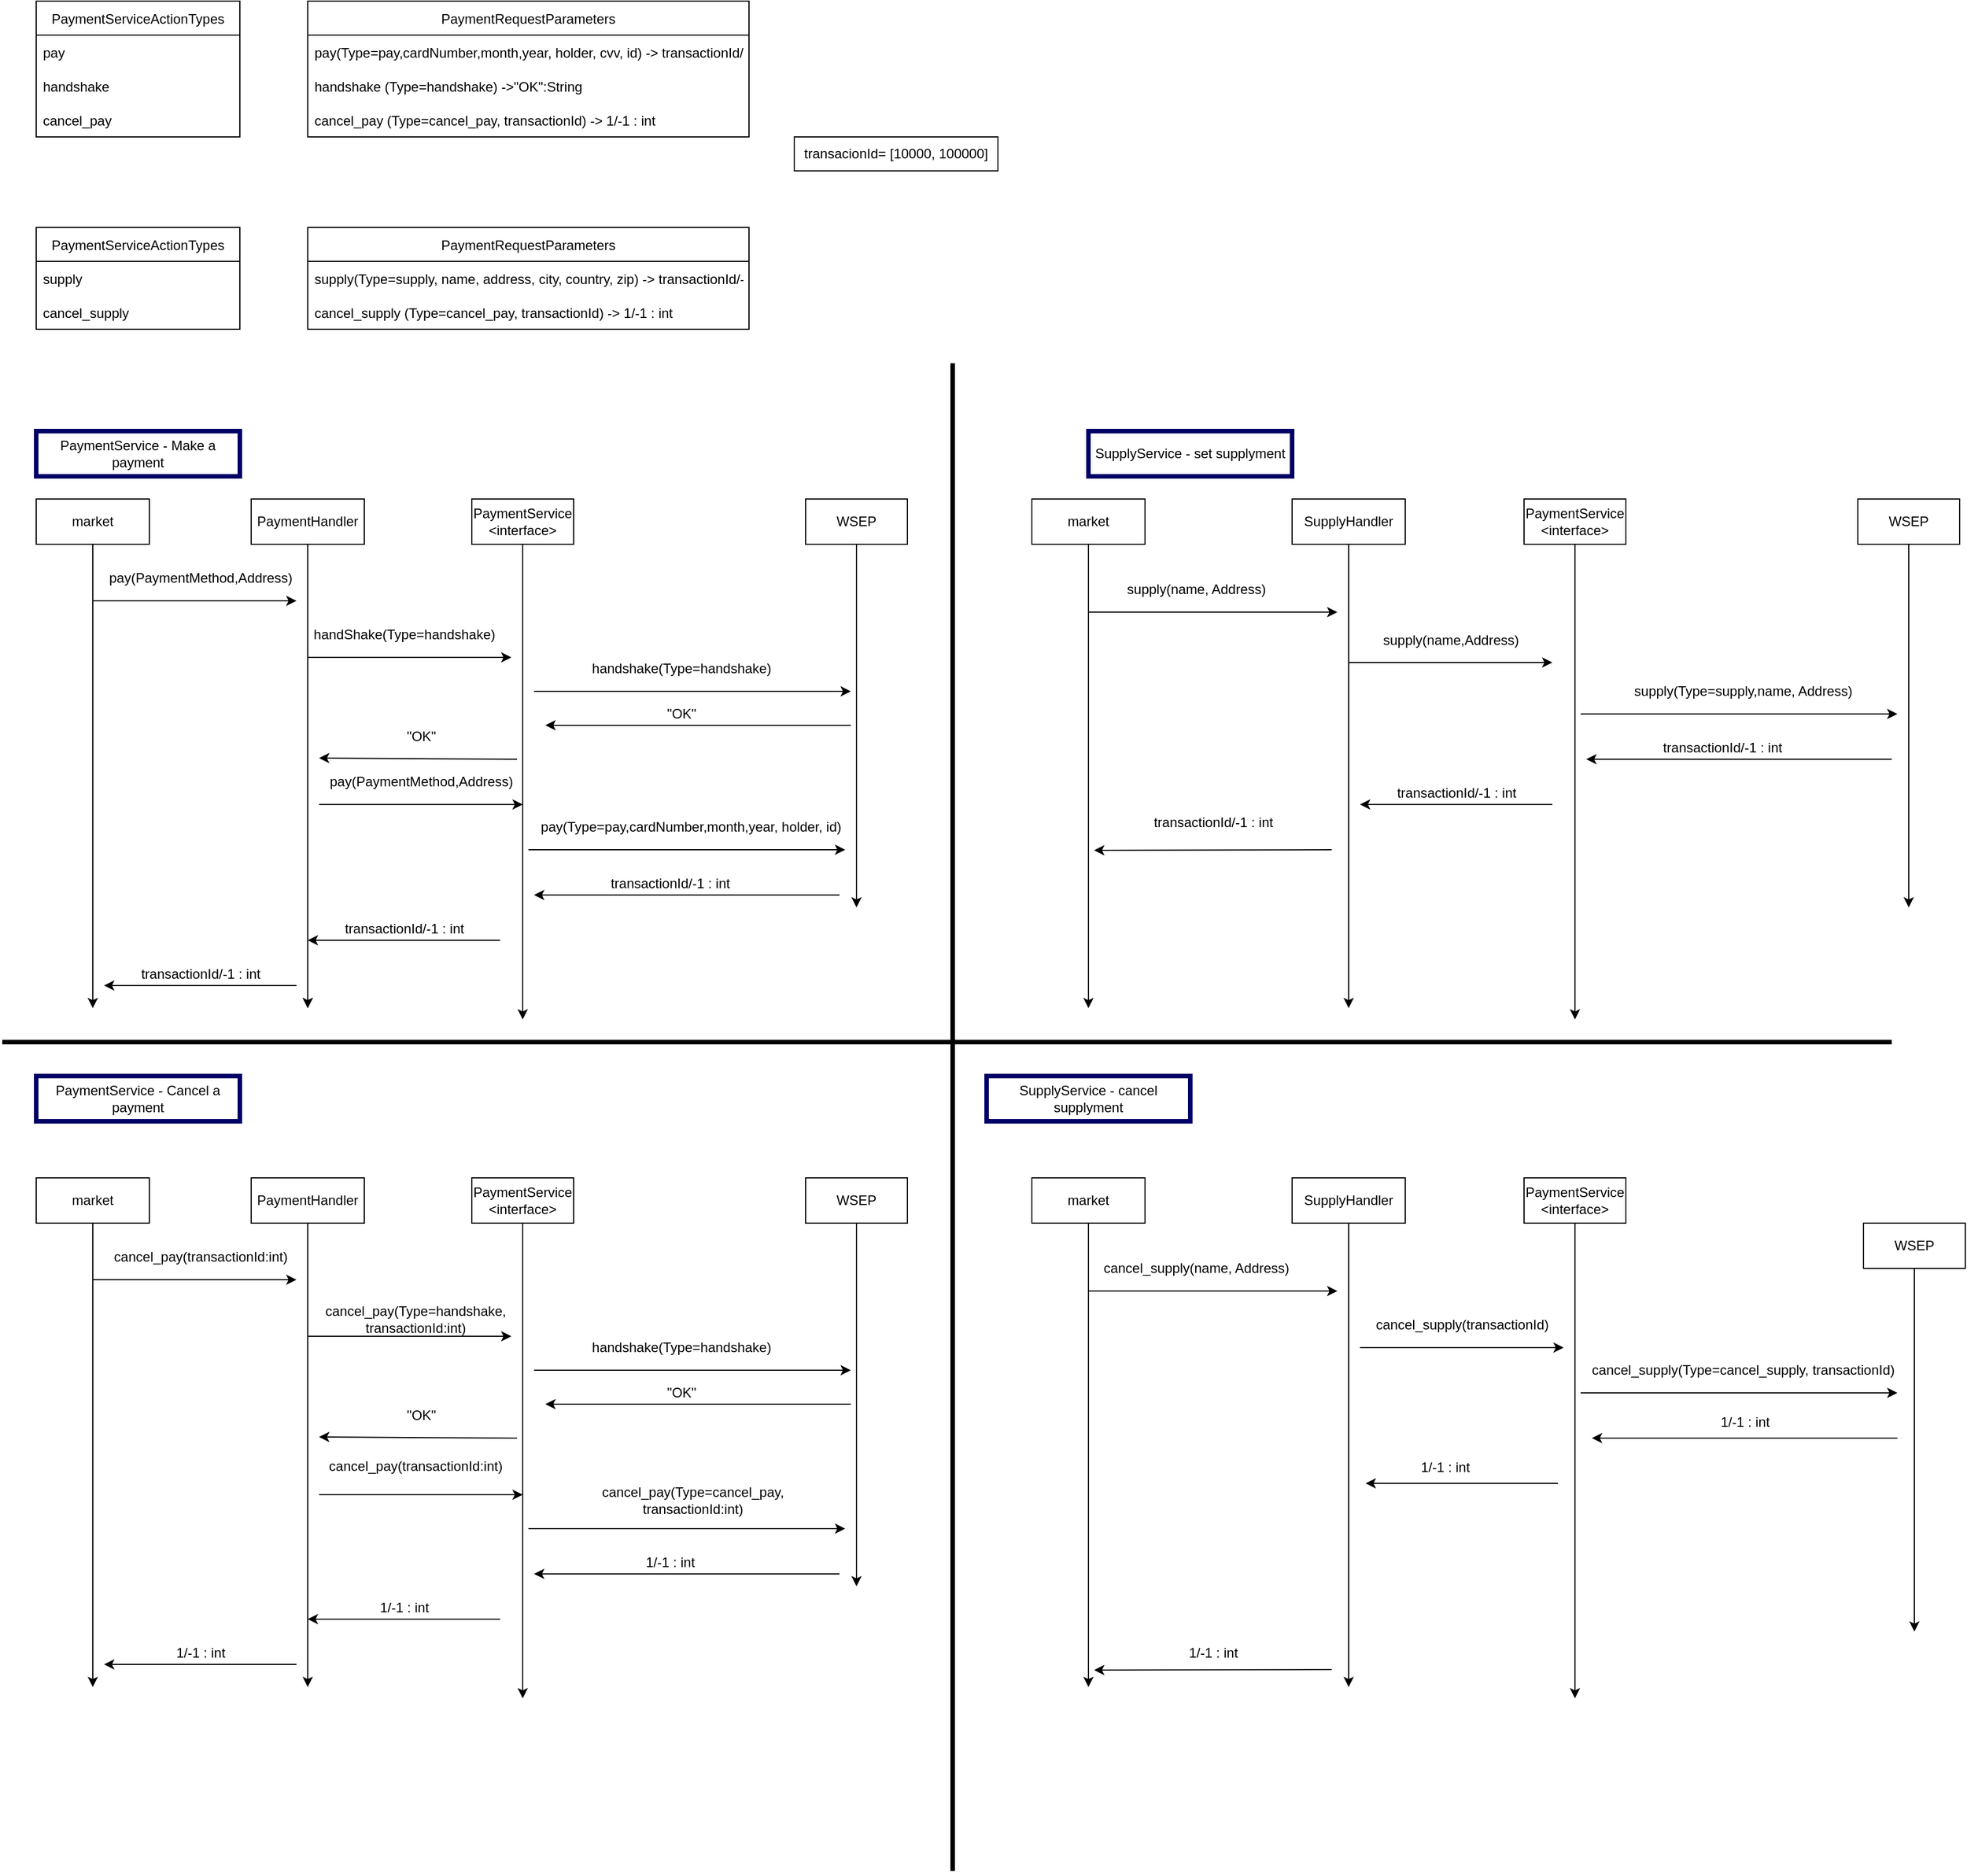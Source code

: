 <mxfile version="18.0.6" type="device"><diagram id="kfz9fadksJioHj346MSB" name="Page-1"><mxGraphModel dx="1422" dy="865" grid="1" gridSize="10" guides="1" tooltips="1" connect="1" arrows="1" fold="1" page="1" pageScale="1" pageWidth="850" pageHeight="1100" math="0" shadow="0"><root><mxCell id="0"/><mxCell id="1" parent="0"/><mxCell id="AlQ6FXvj1o58pIgt2F8B-1" value="PaymentServiceActionTypes" style="swimlane;fontStyle=0;childLayout=stackLayout;horizontal=1;startSize=30;horizontalStack=0;resizeParent=1;resizeParentMax=0;resizeLast=0;collapsible=1;marginBottom=0;" parent="1" vertex="1"><mxGeometry x="40" y="40" width="180" height="120" as="geometry"/></mxCell><mxCell id="AlQ6FXvj1o58pIgt2F8B-2" value="pay" style="text;strokeColor=none;fillColor=none;align=left;verticalAlign=middle;spacingLeft=4;spacingRight=4;overflow=hidden;points=[[0,0.5],[1,0.5]];portConstraint=eastwest;rotatable=0;" parent="AlQ6FXvj1o58pIgt2F8B-1" vertex="1"><mxGeometry y="30" width="180" height="30" as="geometry"/></mxCell><mxCell id="AlQ6FXvj1o58pIgt2F8B-3" value="handshake" style="text;strokeColor=none;fillColor=none;align=left;verticalAlign=middle;spacingLeft=4;spacingRight=4;overflow=hidden;points=[[0,0.5],[1,0.5]];portConstraint=eastwest;rotatable=0;" parent="AlQ6FXvj1o58pIgt2F8B-1" vertex="1"><mxGeometry y="60" width="180" height="30" as="geometry"/></mxCell><mxCell id="AlQ6FXvj1o58pIgt2F8B-4" value="cancel_pay" style="text;strokeColor=none;fillColor=none;align=left;verticalAlign=middle;spacingLeft=4;spacingRight=4;overflow=hidden;points=[[0,0.5],[1,0.5]];portConstraint=eastwest;rotatable=0;" parent="AlQ6FXvj1o58pIgt2F8B-1" vertex="1"><mxGeometry y="90" width="180" height="30" as="geometry"/></mxCell><mxCell id="AlQ6FXvj1o58pIgt2F8B-7" value="PaymentServiceActionTypes" style="swimlane;fontStyle=0;childLayout=stackLayout;horizontal=1;startSize=30;horizontalStack=0;resizeParent=1;resizeParentMax=0;resizeLast=0;collapsible=1;marginBottom=0;" parent="1" vertex="1"><mxGeometry x="40" y="240" width="180" height="90" as="geometry"/></mxCell><mxCell id="AlQ6FXvj1o58pIgt2F8B-8" value="supply" style="text;strokeColor=none;fillColor=none;align=left;verticalAlign=middle;spacingLeft=4;spacingRight=4;overflow=hidden;points=[[0,0.5],[1,0.5]];portConstraint=eastwest;rotatable=0;" parent="AlQ6FXvj1o58pIgt2F8B-7" vertex="1"><mxGeometry y="30" width="180" height="30" as="geometry"/></mxCell><mxCell id="AlQ6FXvj1o58pIgt2F8B-9" value="cancel_supply" style="text;strokeColor=none;fillColor=none;align=left;verticalAlign=middle;spacingLeft=4;spacingRight=4;overflow=hidden;points=[[0,0.5],[1,0.5]];portConstraint=eastwest;rotatable=0;" parent="AlQ6FXvj1o58pIgt2F8B-7" vertex="1"><mxGeometry y="60" width="180" height="30" as="geometry"/></mxCell><mxCell id="AlQ6FXvj1o58pIgt2F8B-11" value="PaymentRequestParameters" style="swimlane;fontStyle=0;childLayout=stackLayout;horizontal=1;startSize=30;horizontalStack=0;resizeParent=1;resizeParentMax=0;resizeLast=0;collapsible=1;marginBottom=0;" parent="1" vertex="1"><mxGeometry x="280" y="40" width="390" height="120" as="geometry"/></mxCell><mxCell id="AlQ6FXvj1o58pIgt2F8B-12" value="pay(Type=pay,cardNumber,month,year, holder, cvv, id) -&gt; transactionId/-1:int" style="text;strokeColor=none;fillColor=none;align=left;verticalAlign=middle;spacingLeft=4;spacingRight=4;overflow=hidden;points=[[0,0.5],[1,0.5]];portConstraint=eastwest;rotatable=0;" parent="AlQ6FXvj1o58pIgt2F8B-11" vertex="1"><mxGeometry y="30" width="390" height="30" as="geometry"/></mxCell><mxCell id="AlQ6FXvj1o58pIgt2F8B-13" value="handshake (Type=handshake) -&gt;&quot;OK&quot;:String" style="text;strokeColor=none;fillColor=none;align=left;verticalAlign=middle;spacingLeft=4;spacingRight=4;overflow=hidden;points=[[0,0.5],[1,0.5]];portConstraint=eastwest;rotatable=0;" parent="AlQ6FXvj1o58pIgt2F8B-11" vertex="1"><mxGeometry y="60" width="390" height="30" as="geometry"/></mxCell><mxCell id="AlQ6FXvj1o58pIgt2F8B-14" value="cancel_pay (Type=cancel_pay, transactionId) -&gt; 1/-1 : int" style="text;strokeColor=none;fillColor=none;align=left;verticalAlign=middle;spacingLeft=4;spacingRight=4;overflow=hidden;points=[[0,0.5],[1,0.5]];portConstraint=eastwest;rotatable=0;" parent="AlQ6FXvj1o58pIgt2F8B-11" vertex="1"><mxGeometry y="90" width="390" height="30" as="geometry"/></mxCell><mxCell id="AlQ6FXvj1o58pIgt2F8B-15" value="PaymentRequestParameters" style="swimlane;fontStyle=0;childLayout=stackLayout;horizontal=1;startSize=30;horizontalStack=0;resizeParent=1;resizeParentMax=0;resizeLast=0;collapsible=1;marginBottom=0;" parent="1" vertex="1"><mxGeometry x="280" y="240" width="390" height="90" as="geometry"/></mxCell><mxCell id="AlQ6FXvj1o58pIgt2F8B-16" value="supply(Type=supply, name, address, city, country, zip) -&gt; transactionId/-1:int" style="text;strokeColor=none;fillColor=none;align=left;verticalAlign=middle;spacingLeft=4;spacingRight=4;overflow=hidden;points=[[0,0.5],[1,0.5]];portConstraint=eastwest;rotatable=0;" parent="AlQ6FXvj1o58pIgt2F8B-15" vertex="1"><mxGeometry y="30" width="390" height="30" as="geometry"/></mxCell><mxCell id="AlQ6FXvj1o58pIgt2F8B-18" value="cancel_supply (Type=cancel_pay, transactionId) -&gt; 1/-1 : int" style="text;strokeColor=none;fillColor=none;align=left;verticalAlign=middle;spacingLeft=4;spacingRight=4;overflow=hidden;points=[[0,0.5],[1,0.5]];portConstraint=eastwest;rotatable=0;" parent="AlQ6FXvj1o58pIgt2F8B-15" vertex="1"><mxGeometry y="60" width="390" height="30" as="geometry"/></mxCell><mxCell id="AlQ6FXvj1o58pIgt2F8B-19" value="transacionId= [10000, 100000]" style="rounded=0;whiteSpace=wrap;html=1;" parent="1" vertex="1"><mxGeometry x="710" y="160" width="180" height="30" as="geometry"/></mxCell><mxCell id="AlQ6FXvj1o58pIgt2F8B-20" value="PaymentService - Make a payment" style="text;html=1;strokeColor=#000066;fillColor=none;align=center;verticalAlign=middle;whiteSpace=wrap;rounded=0;strokeWidth=4;" parent="1" vertex="1"><mxGeometry x="40" y="420" width="180" height="40" as="geometry"/></mxCell><mxCell id="AlQ6FXvj1o58pIgt2F8B-26" style="edgeStyle=orthogonalEdgeStyle;rounded=0;orthogonalLoop=1;jettySize=auto;html=1;exitX=0.5;exitY=1;exitDx=0;exitDy=0;" parent="1" source="AlQ6FXvj1o58pIgt2F8B-21" edge="1"><mxGeometry relative="1" as="geometry"><mxPoint x="90" y="930" as="targetPoint"/></mxGeometry></mxCell><mxCell id="AlQ6FXvj1o58pIgt2F8B-21" value="market" style="rounded=0;whiteSpace=wrap;html=1;" parent="1" vertex="1"><mxGeometry x="40" y="480" width="100" height="40" as="geometry"/></mxCell><mxCell id="AlQ6FXvj1o58pIgt2F8B-25" style="edgeStyle=orthogonalEdgeStyle;rounded=0;orthogonalLoop=1;jettySize=auto;html=1;" parent="1" source="AlQ6FXvj1o58pIgt2F8B-24" edge="1"><mxGeometry relative="1" as="geometry"><mxPoint x="280" y="930" as="targetPoint"/></mxGeometry></mxCell><mxCell id="AlQ6FXvj1o58pIgt2F8B-24" value="PaymentHandler" style="rounded=0;whiteSpace=wrap;html=1;" parent="1" vertex="1"><mxGeometry x="230" y="480" width="100" height="40" as="geometry"/></mxCell><mxCell id="AlQ6FXvj1o58pIgt2F8B-27" style="edgeStyle=orthogonalEdgeStyle;rounded=0;orthogonalLoop=1;jettySize=auto;html=1;" parent="1" source="AlQ6FXvj1o58pIgt2F8B-28" edge="1"><mxGeometry relative="1" as="geometry"><mxPoint x="470" y="940" as="targetPoint"/></mxGeometry></mxCell><mxCell id="AlQ6FXvj1o58pIgt2F8B-28" value="PaymentService&lt;br&gt;&amp;lt;interface&amp;gt;" style="rounded=0;whiteSpace=wrap;html=1;" parent="1" vertex="1"><mxGeometry x="425" y="480" width="90" height="40" as="geometry"/></mxCell><mxCell id="AlQ6FXvj1o58pIgt2F8B-29" value="" style="endArrow=classic;html=1;rounded=0;" parent="1" edge="1"><mxGeometry width="50" height="50" relative="1" as="geometry"><mxPoint x="90" y="570" as="sourcePoint"/><mxPoint x="270" y="570" as="targetPoint"/></mxGeometry></mxCell><mxCell id="AlQ6FXvj1o58pIgt2F8B-30" value="pay(PaymentMethod,Address)" style="text;html=1;align=center;verticalAlign=middle;resizable=0;points=[];autosize=1;strokeColor=none;fillColor=none;" parent="1" vertex="1"><mxGeometry x="95" y="540" width="180" height="20" as="geometry"/></mxCell><mxCell id="AlQ6FXvj1o58pIgt2F8B-32" value="" style="endArrow=classic;html=1;rounded=0;" parent="1" edge="1"><mxGeometry width="50" height="50" relative="1" as="geometry"><mxPoint x="290" y="750" as="sourcePoint"/><mxPoint x="470" y="750" as="targetPoint"/></mxGeometry></mxCell><mxCell id="AlQ6FXvj1o58pIgt2F8B-34" value="" style="endArrow=classic;html=1;rounded=0;" parent="1" edge="1"><mxGeometry width="50" height="50" relative="1" as="geometry"><mxPoint x="475" y="790" as="sourcePoint"/><mxPoint x="755" y="790" as="targetPoint"/></mxGeometry></mxCell><mxCell id="AlQ6FXvj1o58pIgt2F8B-35" value="&lt;span style=&quot;text-align: left;&quot;&gt;pay(Type=pay,cardNumber,month,year, holder, id)&amp;nbsp;&lt;/span&gt;" style="text;html=1;align=center;verticalAlign=middle;resizable=0;points=[];autosize=1;strokeColor=none;fillColor=none;" parent="1" vertex="1"><mxGeometry x="480" y="760" width="280" height="20" as="geometry"/></mxCell><mxCell id="AlQ6FXvj1o58pIgt2F8B-36" style="edgeStyle=orthogonalEdgeStyle;rounded=0;orthogonalLoop=1;jettySize=auto;html=1;" parent="1" source="AlQ6FXvj1o58pIgt2F8B-37" edge="1"><mxGeometry relative="1" as="geometry"><mxPoint x="765" y="841" as="targetPoint"/></mxGeometry></mxCell><mxCell id="AlQ6FXvj1o58pIgt2F8B-37" value="WSEP" style="rounded=0;whiteSpace=wrap;html=1;" parent="1" vertex="1"><mxGeometry x="720" y="480" width="90" height="40" as="geometry"/></mxCell><mxCell id="AlQ6FXvj1o58pIgt2F8B-38" value="" style="endArrow=classic;html=1;rounded=0;" parent="1" edge="1"><mxGeometry width="50" height="50" relative="1" as="geometry"><mxPoint x="280" y="620" as="sourcePoint"/><mxPoint x="460" y="620" as="targetPoint"/></mxGeometry></mxCell><mxCell id="AlQ6FXvj1o58pIgt2F8B-39" value="handShake(Type=handshake)" style="text;html=1;align=center;verticalAlign=middle;resizable=0;points=[];autosize=1;strokeColor=none;fillColor=none;" parent="1" vertex="1"><mxGeometry x="275" y="590" width="180" height="20" as="geometry"/></mxCell><mxCell id="AlQ6FXvj1o58pIgt2F8B-40" value="" style="endArrow=classic;html=1;rounded=0;" parent="1" edge="1"><mxGeometry width="50" height="50" relative="1" as="geometry"><mxPoint x="480" y="650" as="sourcePoint"/><mxPoint x="760" y="650" as="targetPoint"/></mxGeometry></mxCell><mxCell id="AlQ6FXvj1o58pIgt2F8B-41" value="&lt;span style=&quot;text-align: left;&quot;&gt;handshake(Type=handshake)&lt;/span&gt;" style="text;html=1;align=center;verticalAlign=middle;resizable=0;points=[];autosize=1;strokeColor=none;fillColor=none;" parent="1" vertex="1"><mxGeometry x="525" y="620" width="170" height="20" as="geometry"/></mxCell><mxCell id="AlQ6FXvj1o58pIgt2F8B-42" value="" style="endArrow=classic;html=1;rounded=0;" parent="1" edge="1"><mxGeometry width="50" height="50" relative="1" as="geometry"><mxPoint x="760" y="680" as="sourcePoint"/><mxPoint x="490" y="680" as="targetPoint"/></mxGeometry></mxCell><mxCell id="AlQ6FXvj1o58pIgt2F8B-43" value="&quot;OK&quot;" style="text;html=1;align=center;verticalAlign=middle;resizable=0;points=[];autosize=1;strokeColor=none;fillColor=none;" parent="1" vertex="1"><mxGeometry x="590" y="660" width="40" height="20" as="geometry"/></mxCell><mxCell id="AlQ6FXvj1o58pIgt2F8B-44" value="" style="endArrow=classic;html=1;rounded=0;" parent="1" edge="1"><mxGeometry width="50" height="50" relative="1" as="geometry"><mxPoint x="465" y="710" as="sourcePoint"/><mxPoint x="290" y="709" as="targetPoint"/></mxGeometry></mxCell><mxCell id="AlQ6FXvj1o58pIgt2F8B-45" value="&quot;OK&quot;" style="text;html=1;align=center;verticalAlign=middle;resizable=0;points=[];autosize=1;strokeColor=none;fillColor=none;" parent="1" vertex="1"><mxGeometry x="360" y="680" width="40" height="20" as="geometry"/></mxCell><mxCell id="AlQ6FXvj1o58pIgt2F8B-46" value="" style="endArrow=classic;html=1;rounded=0;" parent="1" edge="1"><mxGeometry width="50" height="50" relative="1" as="geometry"><mxPoint x="750" y="830" as="sourcePoint"/><mxPoint x="480" y="830" as="targetPoint"/></mxGeometry></mxCell><mxCell id="AlQ6FXvj1o58pIgt2F8B-47" value="transactionId/-1 : int" style="text;html=1;align=center;verticalAlign=middle;resizable=0;points=[];autosize=1;strokeColor=none;fillColor=none;" parent="1" vertex="1"><mxGeometry x="540" y="810" width="120" height="20" as="geometry"/></mxCell><mxCell id="AlQ6FXvj1o58pIgt2F8B-48" value="" style="endArrow=classic;html=1;rounded=0;" parent="1" edge="1"><mxGeometry width="50" height="50" relative="1" as="geometry"><mxPoint x="450" y="870" as="sourcePoint"/><mxPoint x="280" y="870" as="targetPoint"/></mxGeometry></mxCell><mxCell id="AlQ6FXvj1o58pIgt2F8B-49" value="transactionId/-1 : int" style="text;html=1;align=center;verticalAlign=middle;resizable=0;points=[];autosize=1;strokeColor=none;fillColor=none;" parent="1" vertex="1"><mxGeometry x="305" y="850" width="120" height="20" as="geometry"/></mxCell><mxCell id="AlQ6FXvj1o58pIgt2F8B-50" value="" style="endArrow=classic;html=1;rounded=0;" parent="1" edge="1"><mxGeometry width="50" height="50" relative="1" as="geometry"><mxPoint x="270" y="910" as="sourcePoint"/><mxPoint x="100" y="910" as="targetPoint"/></mxGeometry></mxCell><mxCell id="AlQ6FXvj1o58pIgt2F8B-51" value="transactionId/-1 : int" style="text;html=1;align=center;verticalAlign=middle;resizable=0;points=[];autosize=1;strokeColor=none;fillColor=none;" parent="1" vertex="1"><mxGeometry x="125" y="890" width="120" height="20" as="geometry"/></mxCell><mxCell id="AlQ6FXvj1o58pIgt2F8B-52" value="PaymentService - Cancel a payment" style="text;html=1;strokeColor=#000066;fillColor=none;align=center;verticalAlign=middle;whiteSpace=wrap;rounded=0;strokeWidth=4;" parent="1" vertex="1"><mxGeometry x="40" y="990" width="180" height="40" as="geometry"/></mxCell><mxCell id="AlQ6FXvj1o58pIgt2F8B-81" style="edgeStyle=orthogonalEdgeStyle;rounded=0;orthogonalLoop=1;jettySize=auto;html=1;exitX=0.5;exitY=1;exitDx=0;exitDy=0;" parent="1" source="AlQ6FXvj1o58pIgt2F8B-82" edge="1"><mxGeometry relative="1" as="geometry"><mxPoint x="90" y="1530" as="targetPoint"/></mxGeometry></mxCell><mxCell id="AlQ6FXvj1o58pIgt2F8B-82" value="market" style="rounded=0;whiteSpace=wrap;html=1;" parent="1" vertex="1"><mxGeometry x="40" y="1080" width="100" height="40" as="geometry"/></mxCell><mxCell id="AlQ6FXvj1o58pIgt2F8B-83" style="edgeStyle=orthogonalEdgeStyle;rounded=0;orthogonalLoop=1;jettySize=auto;html=1;" parent="1" source="AlQ6FXvj1o58pIgt2F8B-84" edge="1"><mxGeometry relative="1" as="geometry"><mxPoint x="280" y="1530" as="targetPoint"/></mxGeometry></mxCell><mxCell id="AlQ6FXvj1o58pIgt2F8B-84" value="PaymentHandler" style="rounded=0;whiteSpace=wrap;html=1;" parent="1" vertex="1"><mxGeometry x="230" y="1080" width="100" height="40" as="geometry"/></mxCell><mxCell id="AlQ6FXvj1o58pIgt2F8B-85" style="edgeStyle=orthogonalEdgeStyle;rounded=0;orthogonalLoop=1;jettySize=auto;html=1;" parent="1" source="AlQ6FXvj1o58pIgt2F8B-86" edge="1"><mxGeometry relative="1" as="geometry"><mxPoint x="470" y="1540" as="targetPoint"/></mxGeometry></mxCell><mxCell id="AlQ6FXvj1o58pIgt2F8B-86" value="PaymentService&lt;br&gt;&amp;lt;interface&amp;gt;" style="rounded=0;whiteSpace=wrap;html=1;" parent="1" vertex="1"><mxGeometry x="425" y="1080" width="90" height="40" as="geometry"/></mxCell><mxCell id="AlQ6FXvj1o58pIgt2F8B-87" value="" style="endArrow=classic;html=1;rounded=0;" parent="1" edge="1"><mxGeometry width="50" height="50" relative="1" as="geometry"><mxPoint x="90" y="1170" as="sourcePoint"/><mxPoint x="270" y="1170" as="targetPoint"/></mxGeometry></mxCell><mxCell id="AlQ6FXvj1o58pIgt2F8B-88" value="cancel_pay(transactionId:int)" style="text;html=1;align=center;verticalAlign=middle;resizable=0;points=[];autosize=1;strokeColor=none;fillColor=none;" parent="1" vertex="1"><mxGeometry x="100" y="1140" width="170" height="20" as="geometry"/></mxCell><mxCell id="AlQ6FXvj1o58pIgt2F8B-89" value="" style="endArrow=classic;html=1;rounded=0;" parent="1" edge="1"><mxGeometry width="50" height="50" relative="1" as="geometry"><mxPoint x="290" y="1360" as="sourcePoint"/><mxPoint x="470" y="1360" as="targetPoint"/></mxGeometry></mxCell><mxCell id="AlQ6FXvj1o58pIgt2F8B-90" value="cancel_pay(transactionId:int)" style="text;html=1;align=center;verticalAlign=middle;resizable=0;points=[];autosize=1;strokeColor=none;fillColor=none;" parent="1" vertex="1"><mxGeometry x="290" y="1325" width="170" height="20" as="geometry"/></mxCell><mxCell id="AlQ6FXvj1o58pIgt2F8B-91" value="" style="endArrow=classic;html=1;rounded=0;" parent="1" edge="1"><mxGeometry width="50" height="50" relative="1" as="geometry"><mxPoint x="475" y="1390" as="sourcePoint"/><mxPoint x="755" y="1390" as="targetPoint"/></mxGeometry></mxCell><mxCell id="AlQ6FXvj1o58pIgt2F8B-93" style="edgeStyle=orthogonalEdgeStyle;rounded=0;orthogonalLoop=1;jettySize=auto;html=1;" parent="1" source="AlQ6FXvj1o58pIgt2F8B-94" edge="1"><mxGeometry relative="1" as="geometry"><mxPoint x="765" y="1441" as="targetPoint"/></mxGeometry></mxCell><mxCell id="AlQ6FXvj1o58pIgt2F8B-94" value="WSEP" style="rounded=0;whiteSpace=wrap;html=1;" parent="1" vertex="1"><mxGeometry x="720" y="1080" width="90" height="40" as="geometry"/></mxCell><mxCell id="AlQ6FXvj1o58pIgt2F8B-95" value="" style="endArrow=classic;html=1;rounded=0;" parent="1" edge="1"><mxGeometry width="50" height="50" relative="1" as="geometry"><mxPoint x="280" y="1220" as="sourcePoint"/><mxPoint x="460" y="1220" as="targetPoint"/></mxGeometry></mxCell><mxCell id="AlQ6FXvj1o58pIgt2F8B-97" value="" style="endArrow=classic;html=1;rounded=0;" parent="1" edge="1"><mxGeometry width="50" height="50" relative="1" as="geometry"><mxPoint x="480" y="1250" as="sourcePoint"/><mxPoint x="760" y="1250" as="targetPoint"/></mxGeometry></mxCell><mxCell id="AlQ6FXvj1o58pIgt2F8B-98" value="&lt;span style=&quot;text-align: left;&quot;&gt;handshake(Type=handshake)&lt;/span&gt;" style="text;html=1;align=center;verticalAlign=middle;resizable=0;points=[];autosize=1;strokeColor=none;fillColor=none;" parent="1" vertex="1"><mxGeometry x="525" y="1220" width="170" height="20" as="geometry"/></mxCell><mxCell id="AlQ6FXvj1o58pIgt2F8B-99" value="" style="endArrow=classic;html=1;rounded=0;" parent="1" edge="1"><mxGeometry width="50" height="50" relative="1" as="geometry"><mxPoint x="760" y="1280" as="sourcePoint"/><mxPoint x="490" y="1280" as="targetPoint"/></mxGeometry></mxCell><mxCell id="AlQ6FXvj1o58pIgt2F8B-100" value="&quot;OK&quot;" style="text;html=1;align=center;verticalAlign=middle;resizable=0;points=[];autosize=1;strokeColor=none;fillColor=none;" parent="1" vertex="1"><mxGeometry x="590" y="1260" width="40" height="20" as="geometry"/></mxCell><mxCell id="AlQ6FXvj1o58pIgt2F8B-101" value="" style="endArrow=classic;html=1;rounded=0;" parent="1" edge="1"><mxGeometry width="50" height="50" relative="1" as="geometry"><mxPoint x="465" y="1310" as="sourcePoint"/><mxPoint x="290" y="1309" as="targetPoint"/></mxGeometry></mxCell><mxCell id="AlQ6FXvj1o58pIgt2F8B-102" value="&quot;OK&quot;" style="text;html=1;align=center;verticalAlign=middle;resizable=0;points=[];autosize=1;strokeColor=none;fillColor=none;" parent="1" vertex="1"><mxGeometry x="360" y="1280" width="40" height="20" as="geometry"/></mxCell><mxCell id="AlQ6FXvj1o58pIgt2F8B-103" value="" style="endArrow=classic;html=1;rounded=0;" parent="1" edge="1"><mxGeometry width="50" height="50" relative="1" as="geometry"><mxPoint x="750" y="1430" as="sourcePoint"/><mxPoint x="480" y="1430" as="targetPoint"/></mxGeometry></mxCell><mxCell id="AlQ6FXvj1o58pIgt2F8B-104" value="1/-1 : int" style="text;html=1;align=center;verticalAlign=middle;resizable=0;points=[];autosize=1;strokeColor=none;fillColor=none;" parent="1" vertex="1"><mxGeometry x="570" y="1410" width="60" height="20" as="geometry"/></mxCell><mxCell id="AlQ6FXvj1o58pIgt2F8B-105" value="" style="endArrow=classic;html=1;rounded=0;" parent="1" edge="1"><mxGeometry width="50" height="50" relative="1" as="geometry"><mxPoint x="450" y="1470" as="sourcePoint"/><mxPoint x="280" y="1470" as="targetPoint"/></mxGeometry></mxCell><mxCell id="AlQ6FXvj1o58pIgt2F8B-106" value="1/-1 : int" style="text;html=1;align=center;verticalAlign=middle;resizable=0;points=[];autosize=1;strokeColor=none;fillColor=none;" parent="1" vertex="1"><mxGeometry x="335" y="1450" width="60" height="20" as="geometry"/></mxCell><mxCell id="AlQ6FXvj1o58pIgt2F8B-107" value="" style="endArrow=classic;html=1;rounded=0;" parent="1" edge="1"><mxGeometry width="50" height="50" relative="1" as="geometry"><mxPoint x="270" y="1510" as="sourcePoint"/><mxPoint x="100" y="1510" as="targetPoint"/></mxGeometry></mxCell><mxCell id="AlQ6FXvj1o58pIgt2F8B-108" value="1/-1 : int" style="text;html=1;align=center;verticalAlign=middle;resizable=0;points=[];autosize=1;strokeColor=none;fillColor=none;" parent="1" vertex="1"><mxGeometry x="155" y="1490" width="60" height="20" as="geometry"/></mxCell><mxCell id="AlQ6FXvj1o58pIgt2F8B-110" value="SupplyService - set supplyment" style="text;html=1;strokeColor=#000066;fillColor=none;align=center;verticalAlign=middle;whiteSpace=wrap;rounded=0;strokeWidth=4;" parent="1" vertex="1"><mxGeometry x="970" y="420" width="180" height="40" as="geometry"/></mxCell><mxCell id="AlQ6FXvj1o58pIgt2F8B-111" value="" style="html=1;rounded=0;strokeColor=default;fillColor=#d5e8d4;strokeWidth=4;endArrow=none;endFill=0;" parent="1" edge="1"><mxGeometry width="100" relative="1" as="geometry"><mxPoint x="850" y="360" as="sourcePoint"/><mxPoint x="850" y="1692.667" as="targetPoint"/></mxGeometry></mxCell><mxCell id="AlQ6FXvj1o58pIgt2F8B-114" value="" style="html=1;rounded=0;strokeColor=default;fillColor=#d5e8d4;strokeWidth=4;endArrow=none;endFill=0;" parent="1" edge="1"><mxGeometry width="100" relative="1" as="geometry"><mxPoint x="1680" y="960" as="sourcePoint"/><mxPoint x="10" y="960" as="targetPoint"/></mxGeometry></mxCell><mxCell id="AlQ6FXvj1o58pIgt2F8B-115" value="SupplyService - cancel supplyment" style="text;html=1;strokeColor=#000066;fillColor=none;align=center;verticalAlign=middle;whiteSpace=wrap;rounded=0;strokeWidth=4;" parent="1" vertex="1"><mxGeometry x="880" y="990" width="180" height="40" as="geometry"/></mxCell><mxCell id="AlQ6FXvj1o58pIgt2F8B-116" style="edgeStyle=orthogonalEdgeStyle;rounded=0;orthogonalLoop=1;jettySize=auto;html=1;exitX=0.5;exitY=1;exitDx=0;exitDy=0;" parent="1" source="AlQ6FXvj1o58pIgt2F8B-117" edge="1"><mxGeometry relative="1" as="geometry"><mxPoint x="970" y="930" as="targetPoint"/></mxGeometry></mxCell><mxCell id="AlQ6FXvj1o58pIgt2F8B-117" value="market" style="rounded=0;whiteSpace=wrap;html=1;" parent="1" vertex="1"><mxGeometry x="920" y="480" width="100" height="40" as="geometry"/></mxCell><mxCell id="AlQ6FXvj1o58pIgt2F8B-118" value="" style="endArrow=classic;html=1;rounded=0;" parent="1" edge="1"><mxGeometry width="50" height="50" relative="1" as="geometry"><mxPoint x="970" y="580" as="sourcePoint"/><mxPoint x="1190" y="580" as="targetPoint"/></mxGeometry></mxCell><mxCell id="AlQ6FXvj1o58pIgt2F8B-119" value="supply(name, Address)" style="text;html=1;align=center;verticalAlign=middle;resizable=0;points=[];autosize=1;strokeColor=none;fillColor=none;" parent="1" vertex="1"><mxGeometry x="995" y="550" width="140" height="20" as="geometry"/></mxCell><mxCell id="AlQ6FXvj1o58pIgt2F8B-120" value="pay(PaymentMethod,Address)" style="text;html=1;align=center;verticalAlign=middle;resizable=0;points=[];autosize=1;strokeColor=none;fillColor=none;" parent="1" vertex="1"><mxGeometry x="290" y="720" width="180" height="20" as="geometry"/></mxCell><mxCell id="AlQ6FXvj1o58pIgt2F8B-121" value="cancel_pay(Type=handshake,&lt;br&gt;transactionId:int)" style="text;html=1;align=center;verticalAlign=middle;resizable=0;points=[];autosize=1;strokeColor=none;fillColor=none;" parent="1" vertex="1"><mxGeometry x="285" y="1190" width="180" height="30" as="geometry"/></mxCell><mxCell id="AlQ6FXvj1o58pIgt2F8B-122" value="cancel_pay(Type=cancel_pay,&lt;br&gt;transactionId:int)" style="text;html=1;align=center;verticalAlign=middle;resizable=0;points=[];autosize=1;strokeColor=none;fillColor=none;" parent="1" vertex="1"><mxGeometry x="530" y="1350" width="180" height="30" as="geometry"/></mxCell><mxCell id="AlQ6FXvj1o58pIgt2F8B-123" value="PaymentHandler" style="rounded=0;whiteSpace=wrap;html=1;" parent="1" vertex="1"><mxGeometry x="230" y="480" width="100" height="40" as="geometry"/></mxCell><mxCell id="AlQ6FXvj1o58pIgt2F8B-124" style="edgeStyle=orthogonalEdgeStyle;rounded=0;orthogonalLoop=1;jettySize=auto;html=1;" parent="1" source="AlQ6FXvj1o58pIgt2F8B-123" edge="1"><mxGeometry relative="1" as="geometry"><mxPoint x="280" y="930" as="targetPoint"/></mxGeometry></mxCell><mxCell id="AlQ6FXvj1o58pIgt2F8B-127" value="SupplyHandler" style="rounded=0;whiteSpace=wrap;html=1;" parent="1" vertex="1"><mxGeometry x="1150" y="480" width="100" height="40" as="geometry"/></mxCell><mxCell id="AlQ6FXvj1o58pIgt2F8B-128" style="edgeStyle=orthogonalEdgeStyle;rounded=0;orthogonalLoop=1;jettySize=auto;html=1;" parent="1" source="AlQ6FXvj1o58pIgt2F8B-127" edge="1"><mxGeometry relative="1" as="geometry"><mxPoint x="1200" y="930" as="targetPoint"/></mxGeometry></mxCell><mxCell id="AlQ6FXvj1o58pIgt2F8B-129" style="edgeStyle=orthogonalEdgeStyle;rounded=0;orthogonalLoop=1;jettySize=auto;html=1;" parent="1" source="AlQ6FXvj1o58pIgt2F8B-130" edge="1"><mxGeometry relative="1" as="geometry"><mxPoint x="1400" y="940" as="targetPoint"/></mxGeometry></mxCell><mxCell id="AlQ6FXvj1o58pIgt2F8B-130" value="PaymentService&lt;br&gt;&amp;lt;interface&amp;gt;" style="rounded=0;whiteSpace=wrap;html=1;" parent="1" vertex="1"><mxGeometry x="1355" y="480" width="90" height="40" as="geometry"/></mxCell><mxCell id="AlQ6FXvj1o58pIgt2F8B-131" style="edgeStyle=orthogonalEdgeStyle;rounded=0;orthogonalLoop=1;jettySize=auto;html=1;" parent="1" source="AlQ6FXvj1o58pIgt2F8B-132" edge="1"><mxGeometry relative="1" as="geometry"><mxPoint x="1695" y="841" as="targetPoint"/></mxGeometry></mxCell><mxCell id="AlQ6FXvj1o58pIgt2F8B-132" value="WSEP" style="rounded=0;whiteSpace=wrap;html=1;" parent="1" vertex="1"><mxGeometry x="1650" y="480" width="90" height="40" as="geometry"/></mxCell><mxCell id="AlQ6FXvj1o58pIgt2F8B-138" value="" style="endArrow=classic;html=1;rounded=0;" parent="1" edge="1"><mxGeometry width="50" height="50" relative="1" as="geometry"><mxPoint x="1200" y="624.5" as="sourcePoint"/><mxPoint x="1380" y="624.5" as="targetPoint"/></mxGeometry></mxCell><mxCell id="AlQ6FXvj1o58pIgt2F8B-139" value="" style="endArrow=classic;html=1;rounded=0;" parent="1" edge="1"><mxGeometry width="50" height="50" relative="1" as="geometry"><mxPoint x="1405" y="670" as="sourcePoint"/><mxPoint x="1685" y="670" as="targetPoint"/></mxGeometry></mxCell><mxCell id="AlQ6FXvj1o58pIgt2F8B-140" value="&lt;span style=&quot;text-align: left;&quot;&gt;supply(Type=supply,name, Address)&amp;nbsp;&lt;/span&gt;" style="text;html=1;align=center;verticalAlign=middle;resizable=0;points=[];autosize=1;strokeColor=none;fillColor=none;" parent="1" vertex="1"><mxGeometry x="1445" y="640" width="210" height="20" as="geometry"/></mxCell><mxCell id="AlQ6FXvj1o58pIgt2F8B-141" value="" style="endArrow=classic;html=1;rounded=0;" parent="1" edge="1"><mxGeometry width="50" height="50" relative="1" as="geometry"><mxPoint x="1680" y="710" as="sourcePoint"/><mxPoint x="1410" y="710" as="targetPoint"/></mxGeometry></mxCell><mxCell id="AlQ6FXvj1o58pIgt2F8B-142" value="transactionId/-1 : int" style="text;html=1;align=center;verticalAlign=middle;resizable=0;points=[];autosize=1;strokeColor=none;fillColor=none;" parent="1" vertex="1"><mxGeometry x="1470" y="690" width="120" height="20" as="geometry"/></mxCell><mxCell id="AlQ6FXvj1o58pIgt2F8B-143" value="" style="endArrow=classic;html=1;rounded=0;" parent="1" edge="1"><mxGeometry width="50" height="50" relative="1" as="geometry"><mxPoint x="1380" y="750" as="sourcePoint"/><mxPoint x="1210" y="750" as="targetPoint"/></mxGeometry></mxCell><mxCell id="AlQ6FXvj1o58pIgt2F8B-144" value="transactionId/-1 : int" style="text;html=1;align=center;verticalAlign=middle;resizable=0;points=[];autosize=1;strokeColor=none;fillColor=none;" parent="1" vertex="1"><mxGeometry x="1235" y="730" width="120" height="20" as="geometry"/></mxCell><mxCell id="AlQ6FXvj1o58pIgt2F8B-145" value="" style="endArrow=classic;html=1;rounded=0;" parent="1" edge="1"><mxGeometry width="50" height="50" relative="1" as="geometry"><mxPoint x="1185" y="790" as="sourcePoint"/><mxPoint x="975" y="790.5" as="targetPoint"/></mxGeometry></mxCell><mxCell id="AlQ6FXvj1o58pIgt2F8B-146" value="transactionId/-1 : int" style="text;html=1;align=center;verticalAlign=middle;resizable=0;points=[];autosize=1;strokeColor=none;fillColor=none;" parent="1" vertex="1"><mxGeometry x="1020" y="755.5" width="120" height="20" as="geometry"/></mxCell><mxCell id="AlQ6FXvj1o58pIgt2F8B-147" value="supply(name,Address)" style="text;html=1;align=center;verticalAlign=middle;resizable=0;points=[];autosize=1;strokeColor=none;fillColor=none;" parent="1" vertex="1"><mxGeometry x="1220" y="594.5" width="140" height="20" as="geometry"/></mxCell><mxCell id="AlQ6FXvj1o58pIgt2F8B-148" style="edgeStyle=orthogonalEdgeStyle;rounded=0;orthogonalLoop=1;jettySize=auto;html=1;exitX=0.5;exitY=1;exitDx=0;exitDy=0;" parent="1" source="AlQ6FXvj1o58pIgt2F8B-149" edge="1"><mxGeometry relative="1" as="geometry"><mxPoint x="970" y="1530" as="targetPoint"/></mxGeometry></mxCell><mxCell id="AlQ6FXvj1o58pIgt2F8B-149" value="market" style="rounded=0;whiteSpace=wrap;html=1;" parent="1" vertex="1"><mxGeometry x="920" y="1080" width="100" height="40" as="geometry"/></mxCell><mxCell id="AlQ6FXvj1o58pIgt2F8B-150" value="" style="endArrow=classic;html=1;rounded=0;" parent="1" edge="1"><mxGeometry width="50" height="50" relative="1" as="geometry"><mxPoint x="970" y="1180" as="sourcePoint"/><mxPoint x="1190" y="1180" as="targetPoint"/></mxGeometry></mxCell><mxCell id="AlQ6FXvj1o58pIgt2F8B-151" value="cancel_supply(name, Address)" style="text;html=1;align=center;verticalAlign=middle;resizable=0;points=[];autosize=1;strokeColor=none;fillColor=none;" parent="1" vertex="1"><mxGeometry x="975" y="1150" width="180" height="20" as="geometry"/></mxCell><mxCell id="AlQ6FXvj1o58pIgt2F8B-154" value="SupplyHandler" style="rounded=0;whiteSpace=wrap;html=1;" parent="1" vertex="1"><mxGeometry x="1150" y="1080" width="100" height="40" as="geometry"/></mxCell><mxCell id="AlQ6FXvj1o58pIgt2F8B-155" style="edgeStyle=orthogonalEdgeStyle;rounded=0;orthogonalLoop=1;jettySize=auto;html=1;" parent="1" source="AlQ6FXvj1o58pIgt2F8B-154" edge="1"><mxGeometry relative="1" as="geometry"><mxPoint x="1200" y="1530" as="targetPoint"/></mxGeometry></mxCell><mxCell id="AlQ6FXvj1o58pIgt2F8B-156" style="edgeStyle=orthogonalEdgeStyle;rounded=0;orthogonalLoop=1;jettySize=auto;html=1;" parent="1" source="AlQ6FXvj1o58pIgt2F8B-157" edge="1"><mxGeometry relative="1" as="geometry"><mxPoint x="1400" y="1540" as="targetPoint"/></mxGeometry></mxCell><mxCell id="AlQ6FXvj1o58pIgt2F8B-157" value="PaymentService&lt;br&gt;&amp;lt;interface&amp;gt;" style="rounded=0;whiteSpace=wrap;html=1;" parent="1" vertex="1"><mxGeometry x="1355" y="1080" width="90" height="40" as="geometry"/></mxCell><mxCell id="AlQ6FXvj1o58pIgt2F8B-163" value="" style="endArrow=classic;html=1;rounded=0;" parent="1" edge="1"><mxGeometry width="50" height="50" relative="1" as="geometry"><mxPoint x="1210" y="1230" as="sourcePoint"/><mxPoint x="1390" y="1230" as="targetPoint"/></mxGeometry></mxCell><mxCell id="AlQ6FXvj1o58pIgt2F8B-164" value="" style="endArrow=classic;html=1;rounded=0;" parent="1" edge="1"><mxGeometry width="50" height="50" relative="1" as="geometry"><mxPoint x="1405" y="1270" as="sourcePoint"/><mxPoint x="1685" y="1270" as="targetPoint"/></mxGeometry></mxCell><mxCell id="AlQ6FXvj1o58pIgt2F8B-165" value="cancel_supply&lt;span style=&quot;text-align: left;&quot;&gt;(Type=&lt;/span&gt;cancel_supply&lt;span style=&quot;text-align: left;&quot;&gt;, transactionId)&amp;nbsp;&lt;/span&gt;" style="text;html=1;align=center;verticalAlign=middle;resizable=0;points=[];autosize=1;strokeColor=none;fillColor=none;" parent="1" vertex="1"><mxGeometry x="1405" y="1240" width="290" height="20" as="geometry"/></mxCell><mxCell id="AlQ6FXvj1o58pIgt2F8B-166" value="" style="endArrow=classic;html=1;rounded=0;" parent="1" edge="1"><mxGeometry width="50" height="50" relative="1" as="geometry"><mxPoint x="1685" y="1310" as="sourcePoint"/><mxPoint x="1415" y="1310" as="targetPoint"/></mxGeometry></mxCell><mxCell id="AlQ6FXvj1o58pIgt2F8B-168" value="" style="endArrow=classic;html=1;rounded=0;" parent="1" edge="1"><mxGeometry width="50" height="50" relative="1" as="geometry"><mxPoint x="1385" y="1350" as="sourcePoint"/><mxPoint x="1215" y="1350" as="targetPoint"/></mxGeometry></mxCell><mxCell id="AlQ6FXvj1o58pIgt2F8B-170" value="" style="endArrow=classic;html=1;rounded=0;" parent="1" edge="1"><mxGeometry width="50" height="50" relative="1" as="geometry"><mxPoint x="1185" y="1514.5" as="sourcePoint"/><mxPoint x="975" y="1515" as="targetPoint"/></mxGeometry></mxCell><mxCell id="AlQ6FXvj1o58pIgt2F8B-172" value="cancel_supply(&lt;span style=&quot;text-align: left;&quot;&gt;transactionId&lt;/span&gt;)" style="text;html=1;align=center;verticalAlign=middle;resizable=0;points=[];autosize=1;strokeColor=none;fillColor=none;" parent="1" vertex="1"><mxGeometry x="1215" y="1200" width="170" height="20" as="geometry"/></mxCell><mxCell id="AlQ6FXvj1o58pIgt2F8B-173" value="1/-1 : int" style="text;html=1;align=center;verticalAlign=middle;resizable=0;points=[];autosize=1;strokeColor=none;fillColor=none;" parent="1" vertex="1"><mxGeometry x="1050" y="1490" width="60" height="20" as="geometry"/></mxCell><mxCell id="AlQ6FXvj1o58pIgt2F8B-174" value="1/-1 : int" style="text;html=1;align=center;verticalAlign=middle;resizable=0;points=[];autosize=1;strokeColor=none;fillColor=none;" parent="1" vertex="1"><mxGeometry x="1255" y="1325.5" width="60" height="20" as="geometry"/></mxCell><mxCell id="AlQ6FXvj1o58pIgt2F8B-175" value="1/-1 : int" style="text;html=1;align=center;verticalAlign=middle;resizable=0;points=[];autosize=1;strokeColor=none;fillColor=none;" parent="1" vertex="1"><mxGeometry x="1520" y="1285.5" width="60" height="20" as="geometry"/></mxCell><mxCell id="AlQ6FXvj1o58pIgt2F8B-176" style="edgeStyle=orthogonalEdgeStyle;rounded=0;orthogonalLoop=1;jettySize=auto;html=1;" parent="1" source="AlQ6FXvj1o58pIgt2F8B-177" edge="1"><mxGeometry relative="1" as="geometry"><mxPoint x="1700" y="1481" as="targetPoint"/></mxGeometry></mxCell><mxCell id="AlQ6FXvj1o58pIgt2F8B-177" value="WSEP" style="rounded=0;whiteSpace=wrap;html=1;" parent="1" vertex="1"><mxGeometry x="1655" y="1120" width="90" height="40" as="geometry"/></mxCell></root></mxGraphModel></diagram></mxfile>